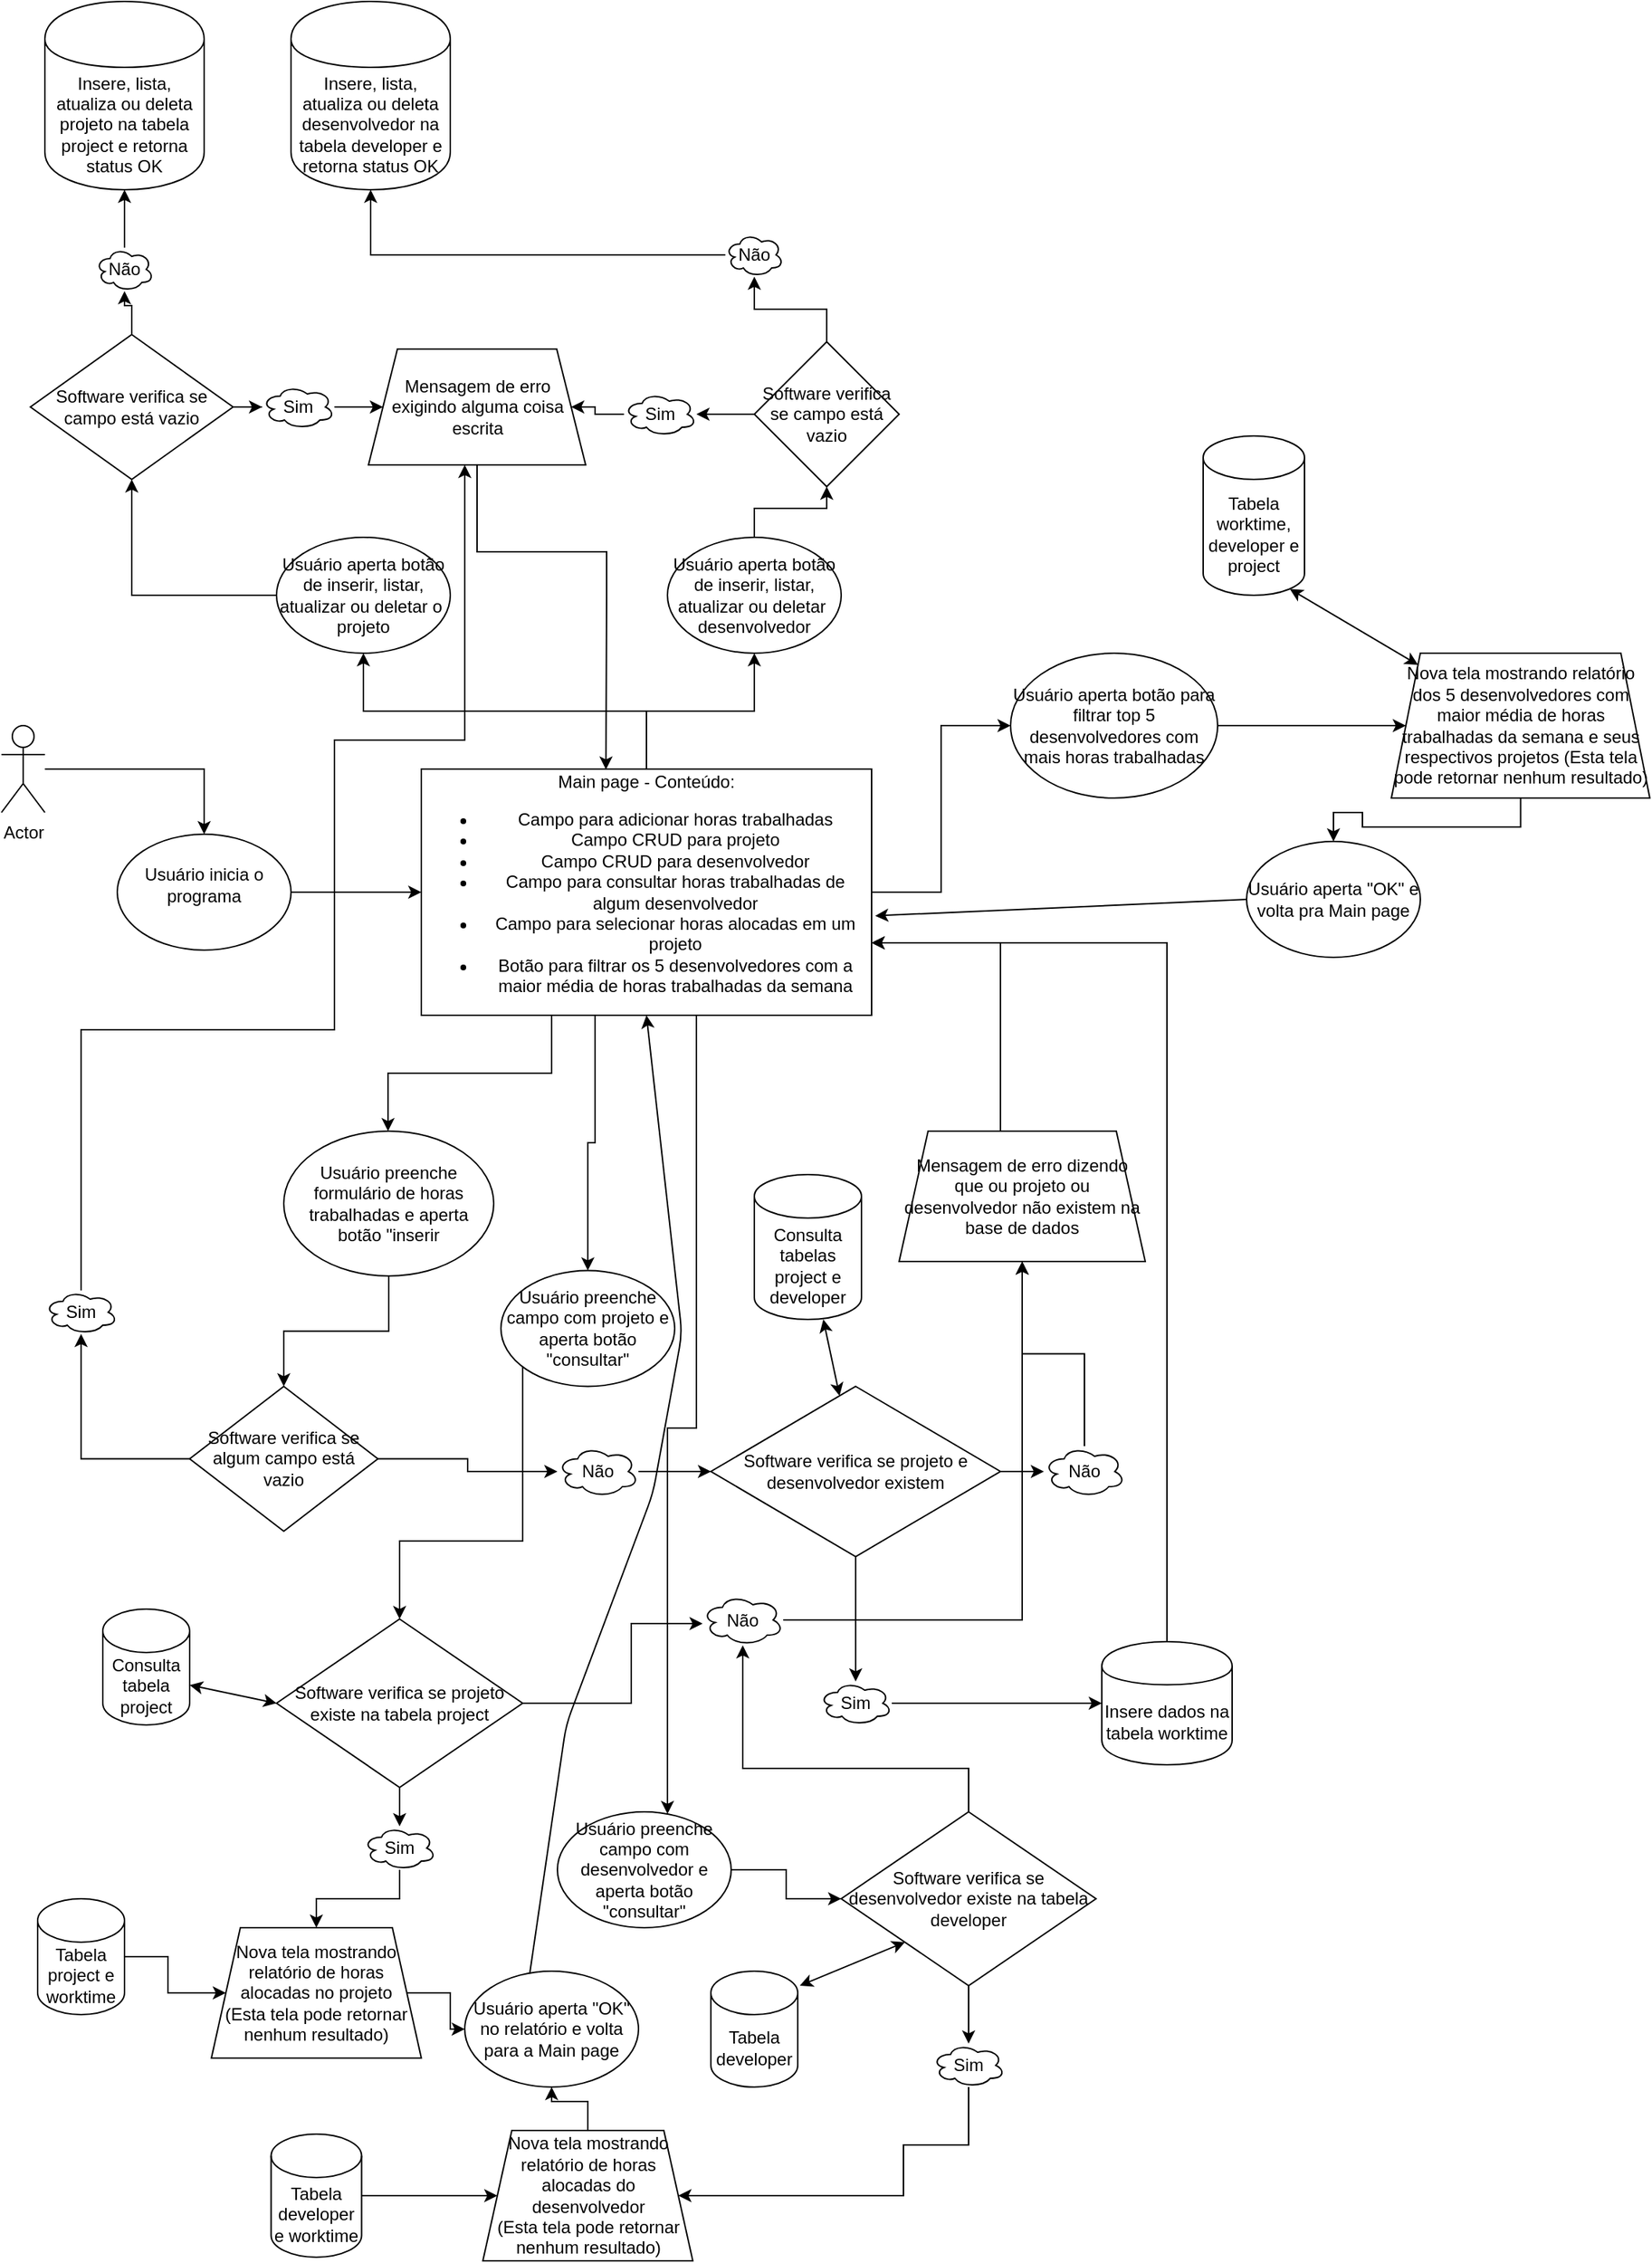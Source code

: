 <mxfile version="13.7.6" type="device"><diagram id="Rt6AzWXxNj7WiilX4KmN" name="Page-1"><mxGraphModel dx="981" dy="519" grid="1" gridSize="10" guides="1" tooltips="1" connect="1" arrows="1" fold="1" page="1" pageScale="1" pageWidth="827" pageHeight="1169" math="0" shadow="0"><root><mxCell id="0"/><mxCell id="1" parent="0"/><mxCell id="DWoTbPq_YrGVPqwbJBGN-22" value="" style="edgeStyle=orthogonalEdgeStyle;rounded=0;orthogonalLoop=1;jettySize=auto;html=1;" edge="1" parent="1" source="DWoTbPq_YrGVPqwbJBGN-1" target="DWoTbPq_YrGVPqwbJBGN-21"><mxGeometry relative="1" as="geometry"/></mxCell><mxCell id="DWoTbPq_YrGVPqwbJBGN-28" value="" style="edgeStyle=orthogonalEdgeStyle;rounded=0;orthogonalLoop=1;jettySize=auto;html=1;" edge="1" parent="1" source="DWoTbPq_YrGVPqwbJBGN-1" target="DWoTbPq_YrGVPqwbJBGN-27"><mxGeometry relative="1" as="geometry"/></mxCell><mxCell id="DWoTbPq_YrGVPqwbJBGN-62" value="" style="edgeStyle=orthogonalEdgeStyle;rounded=0;orthogonalLoop=1;jettySize=auto;html=1;" edge="1" parent="1" source="DWoTbPq_YrGVPqwbJBGN-1" target="DWoTbPq_YrGVPqwbJBGN-61"><mxGeometry relative="1" as="geometry"><Array as="points"><mxPoint x="390" y="760"/><mxPoint x="277" y="760"/></Array></mxGeometry></mxCell><mxCell id="DWoTbPq_YrGVPqwbJBGN-98" value="" style="edgeStyle=orthogonalEdgeStyle;rounded=0;orthogonalLoop=1;jettySize=auto;html=1;" edge="1" parent="1" source="DWoTbPq_YrGVPqwbJBGN-1" target="DWoTbPq_YrGVPqwbJBGN-97"><mxGeometry relative="1" as="geometry"><Array as="points"><mxPoint x="420" y="808"/><mxPoint x="415" y="808"/></Array></mxGeometry></mxCell><mxCell id="DWoTbPq_YrGVPqwbJBGN-119" value="" style="edgeStyle=orthogonalEdgeStyle;rounded=0;orthogonalLoop=1;jettySize=auto;html=1;" edge="1" parent="1" source="DWoTbPq_YrGVPqwbJBGN-1" target="DWoTbPq_YrGVPqwbJBGN-118"><mxGeometry relative="1" as="geometry"><Array as="points"><mxPoint x="490" y="1005"/><mxPoint x="470" y="1005"/></Array></mxGeometry></mxCell><mxCell id="DWoTbPq_YrGVPqwbJBGN-137" value="" style="edgeStyle=orthogonalEdgeStyle;rounded=0;orthogonalLoop=1;jettySize=auto;html=1;" edge="1" parent="1" source="DWoTbPq_YrGVPqwbJBGN-1" target="DWoTbPq_YrGVPqwbJBGN-136"><mxGeometry relative="1" as="geometry"/></mxCell><mxCell id="DWoTbPq_YrGVPqwbJBGN-1" value="Main page - Conteúdo:&lt;br&gt;&lt;ul&gt;&lt;li&gt;Campo para adicionar horas trabalhadas&lt;/li&gt;&lt;li&gt;Campo CRUD para projeto&lt;/li&gt;&lt;li&gt;Campo CRUD para desenvolvedor&lt;/li&gt;&lt;li&gt;Campo para consultar horas trabalhadas de algum desenvolvedor&lt;/li&gt;&lt;li&gt;Campo para selecionar horas alocadas em um projeto&lt;/li&gt;&lt;li&gt;Botão para filtrar os 5 desenvolvedores com a maior média de horas trabalhadas da semana&lt;/li&gt;&lt;/ul&gt;" style="rounded=0;whiteSpace=wrap;html=1;" vertex="1" parent="1"><mxGeometry x="300" y="550" width="311" height="170" as="geometry"/></mxCell><mxCell id="DWoTbPq_YrGVPqwbJBGN-12" value="" style="edgeStyle=orthogonalEdgeStyle;rounded=0;orthogonalLoop=1;jettySize=auto;html=1;" edge="1" parent="1" source="DWoTbPq_YrGVPqwbJBGN-3" target="DWoTbPq_YrGVPqwbJBGN-11"><mxGeometry relative="1" as="geometry"/></mxCell><mxCell id="DWoTbPq_YrGVPqwbJBGN-3" value="Actor" style="shape=umlActor;verticalLabelPosition=bottom;verticalAlign=top;html=1;outlineConnect=0;" vertex="1" parent="1"><mxGeometry x="10" y="520" width="30" height="60" as="geometry"/></mxCell><mxCell id="DWoTbPq_YrGVPqwbJBGN-13" value="" style="edgeStyle=orthogonalEdgeStyle;rounded=0;orthogonalLoop=1;jettySize=auto;html=1;" edge="1" parent="1" source="DWoTbPq_YrGVPqwbJBGN-11" target="DWoTbPq_YrGVPqwbJBGN-1"><mxGeometry relative="1" as="geometry"/></mxCell><mxCell id="DWoTbPq_YrGVPqwbJBGN-11" value="&lt;br&gt;Usuário inicia o programa&lt;br&gt;" style="ellipse;whiteSpace=wrap;html=1;verticalAlign=top;" vertex="1" parent="1"><mxGeometry x="90" y="595" width="120" height="80" as="geometry"/></mxCell><mxCell id="DWoTbPq_YrGVPqwbJBGN-30" value="" style="edgeStyle=orthogonalEdgeStyle;rounded=0;orthogonalLoop=1;jettySize=auto;html=1;" edge="1" parent="1" source="DWoTbPq_YrGVPqwbJBGN-21" target="DWoTbPq_YrGVPqwbJBGN-29"><mxGeometry relative="1" as="geometry"/></mxCell><mxCell id="DWoTbPq_YrGVPqwbJBGN-21" value="Usuário aperta botão de inserir, listar, atualizar ou deletar o&amp;nbsp; projeto" style="ellipse;whiteSpace=wrap;html=1;rounded=0;" vertex="1" parent="1"><mxGeometry x="200" y="390" width="120" height="80" as="geometry"/></mxCell><mxCell id="DWoTbPq_YrGVPqwbJBGN-25" value="Insere, lista, atualiza ou deleta projeto na tabela project&amp;nbsp;e retorna status OK" style="shape=cylinder;whiteSpace=wrap;html=1;boundedLbl=1;backgroundOutline=1;rounded=0;" vertex="1" parent="1"><mxGeometry x="40" y="20" width="110" height="130" as="geometry"/></mxCell><mxCell id="DWoTbPq_YrGVPqwbJBGN-49" value="" style="edgeStyle=orthogonalEdgeStyle;rounded=0;orthogonalLoop=1;jettySize=auto;html=1;" edge="1" parent="1" source="DWoTbPq_YrGVPqwbJBGN-27" target="DWoTbPq_YrGVPqwbJBGN-48"><mxGeometry relative="1" as="geometry"/></mxCell><mxCell id="DWoTbPq_YrGVPqwbJBGN-27" value="Usuário aperta botão de inserir, listar, atualizar ou deletar&amp;nbsp; desenvolvedor" style="ellipse;whiteSpace=wrap;html=1;rounded=0;" vertex="1" parent="1"><mxGeometry x="470" y="390" width="120" height="80" as="geometry"/></mxCell><mxCell id="DWoTbPq_YrGVPqwbJBGN-38" value="" style="edgeStyle=orthogonalEdgeStyle;rounded=0;orthogonalLoop=1;jettySize=auto;html=1;" edge="1" parent="1" source="DWoTbPq_YrGVPqwbJBGN-29" target="DWoTbPq_YrGVPqwbJBGN-37"><mxGeometry relative="1" as="geometry"/></mxCell><mxCell id="DWoTbPq_YrGVPqwbJBGN-46" value="" style="edgeStyle=orthogonalEdgeStyle;rounded=0;orthogonalLoop=1;jettySize=auto;html=1;" edge="1" parent="1" source="DWoTbPq_YrGVPqwbJBGN-29" target="DWoTbPq_YrGVPqwbJBGN-45"><mxGeometry relative="1" as="geometry"/></mxCell><mxCell id="DWoTbPq_YrGVPqwbJBGN-29" value="Software verifica se campo está vazio" style="rhombus;whiteSpace=wrap;html=1;rounded=0;" vertex="1" parent="1"><mxGeometry x="30" y="250" width="140" height="100" as="geometry"/></mxCell><mxCell id="DWoTbPq_YrGVPqwbJBGN-42" value="" style="edgeStyle=orthogonalEdgeStyle;rounded=0;orthogonalLoop=1;jettySize=auto;html=1;" edge="1" parent="1" source="DWoTbPq_YrGVPqwbJBGN-37" target="DWoTbPq_YrGVPqwbJBGN-41"><mxGeometry relative="1" as="geometry"/></mxCell><mxCell id="DWoTbPq_YrGVPqwbJBGN-37" value="Sim" style="ellipse;shape=cloud;whiteSpace=wrap;html=1;rounded=0;" vertex="1" parent="1"><mxGeometry x="190" y="285" width="50" height="30" as="geometry"/></mxCell><mxCell id="DWoTbPq_YrGVPqwbJBGN-60" value="" style="edgeStyle=orthogonalEdgeStyle;rounded=0;orthogonalLoop=1;jettySize=auto;html=1;entryX=0.41;entryY=0.002;entryDx=0;entryDy=0;entryPerimeter=0;" edge="1" parent="1" source="DWoTbPq_YrGVPqwbJBGN-41" target="DWoTbPq_YrGVPqwbJBGN-1"><mxGeometry relative="1" as="geometry"><Array as="points"><mxPoint x="339" y="400"/><mxPoint x="428" y="400"/><mxPoint x="428" y="430"/></Array></mxGeometry></mxCell><mxCell id="DWoTbPq_YrGVPqwbJBGN-41" value="Mensagem de erro exigindo alguma coisa escrita" style="shape=trapezoid;perimeter=trapezoidPerimeter;whiteSpace=wrap;html=1;fixedSize=1;rounded=0;" vertex="1" parent="1"><mxGeometry x="263.5" y="260" width="150" height="80" as="geometry"/></mxCell><mxCell id="DWoTbPq_YrGVPqwbJBGN-47" value="" style="edgeStyle=orthogonalEdgeStyle;rounded=0;orthogonalLoop=1;jettySize=auto;html=1;" edge="1" parent="1" source="DWoTbPq_YrGVPqwbJBGN-45" target="DWoTbPq_YrGVPqwbJBGN-25"><mxGeometry relative="1" as="geometry"/></mxCell><mxCell id="DWoTbPq_YrGVPqwbJBGN-45" value="Não" style="ellipse;shape=cloud;whiteSpace=wrap;html=1;rounded=0;" vertex="1" parent="1"><mxGeometry x="75" y="190" width="40" height="30" as="geometry"/></mxCell><mxCell id="DWoTbPq_YrGVPqwbJBGN-51" value="" style="edgeStyle=orthogonalEdgeStyle;rounded=0;orthogonalLoop=1;jettySize=auto;html=1;" edge="1" parent="1" source="DWoTbPq_YrGVPqwbJBGN-48" target="DWoTbPq_YrGVPqwbJBGN-50"><mxGeometry relative="1" as="geometry"/></mxCell><mxCell id="DWoTbPq_YrGVPqwbJBGN-55" value="" style="edgeStyle=orthogonalEdgeStyle;rounded=0;orthogonalLoop=1;jettySize=auto;html=1;" edge="1" parent="1" source="DWoTbPq_YrGVPqwbJBGN-48" target="DWoTbPq_YrGVPqwbJBGN-54"><mxGeometry relative="1" as="geometry"/></mxCell><mxCell id="DWoTbPq_YrGVPqwbJBGN-48" value="Software verifica se campo está vazio" style="rhombus;whiteSpace=wrap;html=1;rounded=0;" vertex="1" parent="1"><mxGeometry x="530" y="255" width="100" height="100" as="geometry"/></mxCell><mxCell id="DWoTbPq_YrGVPqwbJBGN-52" value="" style="edgeStyle=orthogonalEdgeStyle;rounded=0;orthogonalLoop=1;jettySize=auto;html=1;" edge="1" parent="1" source="DWoTbPq_YrGVPqwbJBGN-50" target="DWoTbPq_YrGVPqwbJBGN-41"><mxGeometry relative="1" as="geometry"/></mxCell><mxCell id="DWoTbPq_YrGVPqwbJBGN-50" value="Sim" style="ellipse;shape=cloud;whiteSpace=wrap;html=1;rounded=0;" vertex="1" parent="1"><mxGeometry x="440" y="290" width="50" height="30" as="geometry"/></mxCell><mxCell id="DWoTbPq_YrGVPqwbJBGN-59" value="" style="edgeStyle=orthogonalEdgeStyle;rounded=0;orthogonalLoop=1;jettySize=auto;html=1;" edge="1" parent="1" source="DWoTbPq_YrGVPqwbJBGN-54" target="DWoTbPq_YrGVPqwbJBGN-57"><mxGeometry relative="1" as="geometry"/></mxCell><mxCell id="DWoTbPq_YrGVPqwbJBGN-54" value="Não" style="ellipse;shape=cloud;whiteSpace=wrap;html=1;rounded=0;" vertex="1" parent="1"><mxGeometry x="510" y="180" width="40" height="30" as="geometry"/></mxCell><mxCell id="DWoTbPq_YrGVPqwbJBGN-57" value="Insere, lista, atualiza ou deleta desenvolvedor na tabela developer&amp;nbsp;e retorna status OK" style="shape=cylinder;whiteSpace=wrap;html=1;boundedLbl=1;backgroundOutline=1;rounded=0;" vertex="1" parent="1"><mxGeometry x="210" y="20" width="110" height="130" as="geometry"/></mxCell><mxCell id="DWoTbPq_YrGVPqwbJBGN-64" value="" style="edgeStyle=orthogonalEdgeStyle;rounded=0;orthogonalLoop=1;jettySize=auto;html=1;" edge="1" parent="1" source="DWoTbPq_YrGVPqwbJBGN-61" target="DWoTbPq_YrGVPqwbJBGN-63"><mxGeometry relative="1" as="geometry"/></mxCell><mxCell id="DWoTbPq_YrGVPqwbJBGN-61" value="Usuário preenche formulário de horas trabalhadas e aperta botão &quot;inserir" style="ellipse;whiteSpace=wrap;html=1;rounded=0;" vertex="1" parent="1"><mxGeometry x="205" y="800" width="145" height="100" as="geometry"/></mxCell><mxCell id="DWoTbPq_YrGVPqwbJBGN-68" value="" style="edgeStyle=orthogonalEdgeStyle;rounded=0;orthogonalLoop=1;jettySize=auto;html=1;" edge="1" parent="1" source="DWoTbPq_YrGVPqwbJBGN-63" target="DWoTbPq_YrGVPqwbJBGN-67"><mxGeometry relative="1" as="geometry"/></mxCell><mxCell id="DWoTbPq_YrGVPqwbJBGN-73" value="" style="edgeStyle=orthogonalEdgeStyle;rounded=0;orthogonalLoop=1;jettySize=auto;html=1;" edge="1" parent="1" source="DWoTbPq_YrGVPqwbJBGN-63" target="DWoTbPq_YrGVPqwbJBGN-71"><mxGeometry relative="1" as="geometry"/></mxCell><mxCell id="DWoTbPq_YrGVPqwbJBGN-63" value="Software verifica se algum campo está vazio" style="rhombus;whiteSpace=wrap;html=1;rounded=0;" vertex="1" parent="1"><mxGeometry x="140" y="976.25" width="130" height="100" as="geometry"/></mxCell><mxCell id="DWoTbPq_YrGVPqwbJBGN-70" value="" style="edgeStyle=orthogonalEdgeStyle;rounded=0;orthogonalLoop=1;jettySize=auto;html=1;" edge="1" parent="1" source="DWoTbPq_YrGVPqwbJBGN-67" target="DWoTbPq_YrGVPqwbJBGN-41"><mxGeometry relative="1" as="geometry"><Array as="points"><mxPoint x="65" y="730"/><mxPoint x="240" y="730"/><mxPoint x="240" y="530"/><mxPoint x="330" y="530"/></Array></mxGeometry></mxCell><mxCell id="DWoTbPq_YrGVPqwbJBGN-67" value="Sim" style="ellipse;shape=cloud;whiteSpace=wrap;html=1;rounded=0;" vertex="1" parent="1"><mxGeometry x="40" y="910" width="50" height="30" as="geometry"/></mxCell><mxCell id="DWoTbPq_YrGVPqwbJBGN-82" value="" style="edgeStyle=orthogonalEdgeStyle;rounded=0;orthogonalLoop=1;jettySize=auto;html=1;" edge="1" parent="1" source="DWoTbPq_YrGVPqwbJBGN-71" target="DWoTbPq_YrGVPqwbJBGN-81"><mxGeometry relative="1" as="geometry"/></mxCell><mxCell id="DWoTbPq_YrGVPqwbJBGN-71" value="Não" style="ellipse;shape=cloud;whiteSpace=wrap;html=1;rounded=0;" vertex="1" parent="1"><mxGeometry x="394" y="1017.5" width="56" height="35" as="geometry"/></mxCell><mxCell id="DWoTbPq_YrGVPqwbJBGN-86" value="" style="edgeStyle=orthogonalEdgeStyle;rounded=0;orthogonalLoop=1;jettySize=auto;html=1;" edge="1" parent="1" source="DWoTbPq_YrGVPqwbJBGN-81" target="DWoTbPq_YrGVPqwbJBGN-85"><mxGeometry relative="1" as="geometry"/></mxCell><mxCell id="DWoTbPq_YrGVPqwbJBGN-92" value="" style="edgeStyle=orthogonalEdgeStyle;rounded=0;orthogonalLoop=1;jettySize=auto;html=1;" edge="1" parent="1" source="DWoTbPq_YrGVPqwbJBGN-81" target="DWoTbPq_YrGVPqwbJBGN-91"><mxGeometry relative="1" as="geometry"/></mxCell><mxCell id="DWoTbPq_YrGVPqwbJBGN-81" value="Software verifica se projeto e desenvolvedor existem" style="rhombus;whiteSpace=wrap;html=1;rounded=0;" vertex="1" parent="1"><mxGeometry x="500" y="976.25" width="200" height="117.5" as="geometry"/></mxCell><mxCell id="DWoTbPq_YrGVPqwbJBGN-83" value="Consulta tabelas project e developer" style="shape=cylinder3;whiteSpace=wrap;html=1;boundedLbl=1;backgroundOutline=1;size=15;" vertex="1" parent="1"><mxGeometry x="530" y="830" width="74" height="100" as="geometry"/></mxCell><mxCell id="DWoTbPq_YrGVPqwbJBGN-89" value="" style="edgeStyle=orthogonalEdgeStyle;rounded=0;orthogonalLoop=1;jettySize=auto;html=1;" edge="1" parent="1" source="DWoTbPq_YrGVPqwbJBGN-85" target="DWoTbPq_YrGVPqwbJBGN-88"><mxGeometry relative="1" as="geometry"/></mxCell><mxCell id="DWoTbPq_YrGVPqwbJBGN-85" value="Não" style="ellipse;shape=cloud;whiteSpace=wrap;html=1;rounded=0;" vertex="1" parent="1"><mxGeometry x="730" y="1017.5" width="56" height="35" as="geometry"/></mxCell><mxCell id="DWoTbPq_YrGVPqwbJBGN-90" value="" style="edgeStyle=orthogonalEdgeStyle;rounded=0;orthogonalLoop=1;jettySize=auto;html=1;" edge="1" parent="1" source="DWoTbPq_YrGVPqwbJBGN-88" target="DWoTbPq_YrGVPqwbJBGN-1"><mxGeometry relative="1" as="geometry"><Array as="points"><mxPoint x="700" y="670"/></Array></mxGeometry></mxCell><mxCell id="DWoTbPq_YrGVPqwbJBGN-88" value="Mensagem de erro dizendo que ou projeto ou desenvolvedor não existem na base de dados" style="shape=trapezoid;perimeter=trapezoidPerimeter;whiteSpace=wrap;html=1;fixedSize=1;rounded=0;" vertex="1" parent="1"><mxGeometry x="630" y="800" width="170" height="90" as="geometry"/></mxCell><mxCell id="DWoTbPq_YrGVPqwbJBGN-94" value="" style="edgeStyle=orthogonalEdgeStyle;rounded=0;orthogonalLoop=1;jettySize=auto;html=1;" edge="1" parent="1" source="DWoTbPq_YrGVPqwbJBGN-91" target="DWoTbPq_YrGVPqwbJBGN-93"><mxGeometry relative="1" as="geometry"/></mxCell><mxCell id="DWoTbPq_YrGVPqwbJBGN-91" value="Sim" style="ellipse;shape=cloud;whiteSpace=wrap;html=1;rounded=0;" vertex="1" parent="1"><mxGeometry x="575" y="1180" width="50" height="30" as="geometry"/></mxCell><mxCell id="DWoTbPq_YrGVPqwbJBGN-95" value="" style="edgeStyle=orthogonalEdgeStyle;rounded=0;orthogonalLoop=1;jettySize=auto;html=1;" edge="1" parent="1" source="DWoTbPq_YrGVPqwbJBGN-93" target="DWoTbPq_YrGVPqwbJBGN-1"><mxGeometry relative="1" as="geometry"><Array as="points"><mxPoint x="815" y="670"/></Array></mxGeometry></mxCell><mxCell id="DWoTbPq_YrGVPqwbJBGN-93" value="Insere dados na tabela worktime&lt;br&gt;" style="shape=cylinder;whiteSpace=wrap;html=1;boundedLbl=1;backgroundOutline=1;rounded=0;" vertex="1" parent="1"><mxGeometry x="770" y="1152.5" width="90" height="85" as="geometry"/></mxCell><mxCell id="DWoTbPq_YrGVPqwbJBGN-104" value="" style="edgeStyle=orthogonalEdgeStyle;rounded=0;orthogonalLoop=1;jettySize=auto;html=1;" edge="1" parent="1" source="DWoTbPq_YrGVPqwbJBGN-97" target="DWoTbPq_YrGVPqwbJBGN-103"><mxGeometry relative="1" as="geometry"><Array as="points"><mxPoint x="370" y="1083"/><mxPoint x="285" y="1083"/></Array></mxGeometry></mxCell><mxCell id="DWoTbPq_YrGVPqwbJBGN-97" value="Usuário preenche campo com projeto e aperta botão &quot;consultar&quot;" style="ellipse;whiteSpace=wrap;html=1;rounded=0;" vertex="1" parent="1"><mxGeometry x="355" y="896.25" width="120" height="80" as="geometry"/></mxCell><mxCell id="DWoTbPq_YrGVPqwbJBGN-99" value="" style="endArrow=classic;startArrow=classic;html=1;" edge="1" parent="1" source="DWoTbPq_YrGVPqwbJBGN-81" target="DWoTbPq_YrGVPqwbJBGN-83"><mxGeometry width="50" height="50" relative="1" as="geometry"><mxPoint x="554" y="945" as="sourcePoint"/><mxPoint x="604" y="895" as="targetPoint"/></mxGeometry></mxCell><mxCell id="DWoTbPq_YrGVPqwbJBGN-109" value="" style="edgeStyle=orthogonalEdgeStyle;rounded=0;orthogonalLoop=1;jettySize=auto;html=1;" edge="1" parent="1" source="DWoTbPq_YrGVPqwbJBGN-103" target="DWoTbPq_YrGVPqwbJBGN-108"><mxGeometry relative="1" as="geometry"><Array as="points"><mxPoint x="445" y="1195"/><mxPoint x="445" y="1140"/></Array></mxGeometry></mxCell><mxCell id="DWoTbPq_YrGVPqwbJBGN-113" value="" style="edgeStyle=orthogonalEdgeStyle;rounded=0;orthogonalLoop=1;jettySize=auto;html=1;" edge="1" parent="1" source="DWoTbPq_YrGVPqwbJBGN-103" target="DWoTbPq_YrGVPqwbJBGN-112"><mxGeometry relative="1" as="geometry"/></mxCell><mxCell id="DWoTbPq_YrGVPqwbJBGN-103" value="Software verifica se projeto existe na tabela project" style="rhombus;whiteSpace=wrap;html=1;rounded=0;" vertex="1" parent="1"><mxGeometry x="200" y="1136.88" width="170" height="116.25" as="geometry"/></mxCell><mxCell id="DWoTbPq_YrGVPqwbJBGN-105" value="Consulta tabela project" style="shape=cylinder3;whiteSpace=wrap;html=1;boundedLbl=1;backgroundOutline=1;size=15;" vertex="1" parent="1"><mxGeometry x="80" y="1130" width="60" height="80" as="geometry"/></mxCell><mxCell id="DWoTbPq_YrGVPqwbJBGN-106" value="" style="endArrow=classic;startArrow=classic;html=1;exitX=1;exitY=0;exitDx=0;exitDy=52.5;exitPerimeter=0;entryX=0;entryY=0.5;entryDx=0;entryDy=0;" edge="1" parent="1" source="DWoTbPq_YrGVPqwbJBGN-105" target="DWoTbPq_YrGVPqwbJBGN-103"><mxGeometry width="50" height="50" relative="1" as="geometry"><mxPoint x="370" y="1130" as="sourcePoint"/><mxPoint x="420" y="1080" as="targetPoint"/></mxGeometry></mxCell><mxCell id="DWoTbPq_YrGVPqwbJBGN-111" value="" style="edgeStyle=orthogonalEdgeStyle;rounded=0;orthogonalLoop=1;jettySize=auto;html=1;" edge="1" parent="1" source="DWoTbPq_YrGVPqwbJBGN-108" target="DWoTbPq_YrGVPqwbJBGN-88"><mxGeometry relative="1" as="geometry"/></mxCell><mxCell id="DWoTbPq_YrGVPqwbJBGN-108" value="Não" style="ellipse;shape=cloud;whiteSpace=wrap;html=1;rounded=0;" vertex="1" parent="1"><mxGeometry x="494" y="1120.0" width="56" height="35" as="geometry"/></mxCell><mxCell id="DWoTbPq_YrGVPqwbJBGN-115" value="" style="edgeStyle=orthogonalEdgeStyle;rounded=0;orthogonalLoop=1;jettySize=auto;html=1;" edge="1" parent="1" source="DWoTbPq_YrGVPqwbJBGN-112" target="DWoTbPq_YrGVPqwbJBGN-114"><mxGeometry relative="1" as="geometry"/></mxCell><mxCell id="DWoTbPq_YrGVPqwbJBGN-112" value="Sim" style="ellipse;shape=cloud;whiteSpace=wrap;html=1;rounded=0;" vertex="1" parent="1"><mxGeometry x="260" y="1280" width="50" height="30" as="geometry"/></mxCell><mxCell id="DWoTbPq_YrGVPqwbJBGN-135" value="" style="edgeStyle=orthogonalEdgeStyle;rounded=0;orthogonalLoop=1;jettySize=auto;html=1;" edge="1" parent="1" source="DWoTbPq_YrGVPqwbJBGN-114" target="DWoTbPq_YrGVPqwbJBGN-133"><mxGeometry relative="1" as="geometry"/></mxCell><mxCell id="DWoTbPq_YrGVPqwbJBGN-114" value="Nova tela mostrando relatório de horas alocadas no projeto&lt;br&gt;(Esta tela pode retornar nenhum resultado)" style="shape=trapezoid;perimeter=trapezoidPerimeter;whiteSpace=wrap;html=1;fixedSize=1;rounded=0;" vertex="1" parent="1"><mxGeometry x="155" y="1350" width="145" height="90" as="geometry"/></mxCell><mxCell id="DWoTbPq_YrGVPqwbJBGN-117" value="" style="edgeStyle=orthogonalEdgeStyle;rounded=0;orthogonalLoop=1;jettySize=auto;html=1;" edge="1" parent="1" source="DWoTbPq_YrGVPqwbJBGN-116" target="DWoTbPq_YrGVPqwbJBGN-114"><mxGeometry relative="1" as="geometry"/></mxCell><mxCell id="DWoTbPq_YrGVPqwbJBGN-116" value="Tabela project e worktime" style="shape=cylinder3;whiteSpace=wrap;html=1;boundedLbl=1;backgroundOutline=1;size=15;" vertex="1" parent="1"><mxGeometry x="35" y="1330" width="60" height="80" as="geometry"/></mxCell><mxCell id="DWoTbPq_YrGVPqwbJBGN-121" value="" style="edgeStyle=orthogonalEdgeStyle;rounded=0;orthogonalLoop=1;jettySize=auto;html=1;" edge="1" parent="1" source="DWoTbPq_YrGVPqwbJBGN-118" target="DWoTbPq_YrGVPqwbJBGN-120"><mxGeometry relative="1" as="geometry"/></mxCell><mxCell id="DWoTbPq_YrGVPqwbJBGN-118" value="Usuário preenche campo com desenvolvedor e aperta botão &quot;consultar&quot;" style="ellipse;whiteSpace=wrap;html=1;rounded=0;" vertex="1" parent="1"><mxGeometry x="394" y="1270" width="120" height="80" as="geometry"/></mxCell><mxCell id="DWoTbPq_YrGVPqwbJBGN-122" value="" style="edgeStyle=orthogonalEdgeStyle;rounded=0;orthogonalLoop=1;jettySize=auto;html=1;" edge="1" parent="1" source="DWoTbPq_YrGVPqwbJBGN-120" target="DWoTbPq_YrGVPqwbJBGN-108"><mxGeometry relative="1" as="geometry"><Array as="points"><mxPoint x="522" y="1240"/></Array></mxGeometry></mxCell><mxCell id="DWoTbPq_YrGVPqwbJBGN-128" value="" style="edgeStyle=orthogonalEdgeStyle;rounded=0;orthogonalLoop=1;jettySize=auto;html=1;" edge="1" parent="1" source="DWoTbPq_YrGVPqwbJBGN-120" target="DWoTbPq_YrGVPqwbJBGN-126"><mxGeometry relative="1" as="geometry"/></mxCell><mxCell id="DWoTbPq_YrGVPqwbJBGN-120" value="Software verifica se desenvolvedor existe na tabela developer" style="rhombus;whiteSpace=wrap;html=1;rounded=0;" vertex="1" parent="1"><mxGeometry x="590" y="1270" width="176" height="120" as="geometry"/></mxCell><mxCell id="DWoTbPq_YrGVPqwbJBGN-123" value="Tabela developer" style="shape=cylinder3;whiteSpace=wrap;html=1;boundedLbl=1;backgroundOutline=1;size=15;" vertex="1" parent="1"><mxGeometry x="500" y="1380" width="60" height="80" as="geometry"/></mxCell><mxCell id="DWoTbPq_YrGVPqwbJBGN-125" value="" style="endArrow=classic;startArrow=classic;html=1;entryX=0;entryY=1;entryDx=0;entryDy=0;exitX=1.024;exitY=0.125;exitDx=0;exitDy=0;exitPerimeter=0;" edge="1" parent="1" source="DWoTbPq_YrGVPqwbJBGN-123" target="DWoTbPq_YrGVPqwbJBGN-120"><mxGeometry width="50" height="50" relative="1" as="geometry"><mxPoint x="370" y="1390" as="sourcePoint"/><mxPoint x="420" y="1340" as="targetPoint"/></mxGeometry></mxCell><mxCell id="DWoTbPq_YrGVPqwbJBGN-130" value="" style="edgeStyle=orthogonalEdgeStyle;rounded=0;orthogonalLoop=1;jettySize=auto;html=1;" edge="1" parent="1" source="DWoTbPq_YrGVPqwbJBGN-126" target="DWoTbPq_YrGVPqwbJBGN-129"><mxGeometry relative="1" as="geometry"><Array as="points"><mxPoint x="678" y="1500"/><mxPoint x="633" y="1500"/></Array></mxGeometry></mxCell><mxCell id="DWoTbPq_YrGVPqwbJBGN-126" value="Sim" style="ellipse;shape=cloud;whiteSpace=wrap;html=1;rounded=0;" vertex="1" parent="1"><mxGeometry x="653" y="1430" width="50" height="30" as="geometry"/></mxCell><mxCell id="DWoTbPq_YrGVPqwbJBGN-134" value="" style="edgeStyle=orthogonalEdgeStyle;rounded=0;orthogonalLoop=1;jettySize=auto;html=1;" edge="1" parent="1" source="DWoTbPq_YrGVPqwbJBGN-129" target="DWoTbPq_YrGVPqwbJBGN-133"><mxGeometry relative="1" as="geometry"/></mxCell><mxCell id="DWoTbPq_YrGVPqwbJBGN-129" value="Nova tela mostrando relatório de horas alocadas do desenvolvedor&lt;br&gt;(Esta tela pode retornar nenhum resultado)" style="shape=trapezoid;perimeter=trapezoidPerimeter;whiteSpace=wrap;html=1;fixedSize=1;rounded=0;" vertex="1" parent="1"><mxGeometry x="342.5" y="1490" width="145" height="90" as="geometry"/></mxCell><mxCell id="DWoTbPq_YrGVPqwbJBGN-132" value="" style="edgeStyle=orthogonalEdgeStyle;rounded=0;orthogonalLoop=1;jettySize=auto;html=1;" edge="1" parent="1" source="DWoTbPq_YrGVPqwbJBGN-131" target="DWoTbPq_YrGVPqwbJBGN-129"><mxGeometry relative="1" as="geometry"/></mxCell><mxCell id="DWoTbPq_YrGVPqwbJBGN-131" value="Tabela developer e worktime" style="shape=cylinder3;whiteSpace=wrap;html=1;boundedLbl=1;backgroundOutline=1;size=15;" vertex="1" parent="1"><mxGeometry x="196.25" y="1492.5" width="62.5" height="85" as="geometry"/></mxCell><mxCell id="DWoTbPq_YrGVPqwbJBGN-133" value="Usuário aperta &quot;OK&quot; no relatório e volta para a Main page" style="ellipse;whiteSpace=wrap;html=1;rounded=0;" vertex="1" parent="1"><mxGeometry x="330" y="1380" width="120" height="80" as="geometry"/></mxCell><mxCell id="DWoTbPq_YrGVPqwbJBGN-141" value="" style="edgeStyle=orthogonalEdgeStyle;rounded=0;orthogonalLoop=1;jettySize=auto;html=1;" edge="1" parent="1" source="DWoTbPq_YrGVPqwbJBGN-136" target="DWoTbPq_YrGVPqwbJBGN-140"><mxGeometry relative="1" as="geometry"/></mxCell><mxCell id="DWoTbPq_YrGVPqwbJBGN-136" value="Usuário aperta botão para filtrar top 5 desenvolvedores com mais horas trabalhadas" style="ellipse;whiteSpace=wrap;html=1;rounded=0;" vertex="1" parent="1"><mxGeometry x="707" y="470" width="143" height="100" as="geometry"/></mxCell><mxCell id="DWoTbPq_YrGVPqwbJBGN-145" value="" style="edgeStyle=orthogonalEdgeStyle;rounded=0;orthogonalLoop=1;jettySize=auto;html=1;" edge="1" parent="1" source="DWoTbPq_YrGVPqwbJBGN-140" target="DWoTbPq_YrGVPqwbJBGN-144"><mxGeometry relative="1" as="geometry"/></mxCell><mxCell id="DWoTbPq_YrGVPqwbJBGN-140" value="Nova tela mostrando relatório dos 5 desenvolvedores com maior média de horas trabalhadas da semana e seus respectivos projetos (Esta tela pode retornar nenhum resultado)" style="shape=trapezoid;perimeter=trapezoidPerimeter;whiteSpace=wrap;html=1;fixedSize=1;rounded=0;" vertex="1" parent="1"><mxGeometry x="970" y="470" width="178.5" height="100" as="geometry"/></mxCell><mxCell id="DWoTbPq_YrGVPqwbJBGN-142" value="Tabela worktime, developer e project" style="shape=cylinder3;whiteSpace=wrap;html=1;boundedLbl=1;backgroundOutline=1;size=15;" vertex="1" parent="1"><mxGeometry x="840" y="320" width="70" height="110" as="geometry"/></mxCell><mxCell id="DWoTbPq_YrGVPqwbJBGN-143" value="" style="endArrow=classic;startArrow=classic;html=1;exitX=0.855;exitY=1;exitDx=0;exitDy=-4.35;exitPerimeter=0;" edge="1" parent="1" source="DWoTbPq_YrGVPqwbJBGN-142" target="DWoTbPq_YrGVPqwbJBGN-140"><mxGeometry width="50" height="50" relative="1" as="geometry"><mxPoint x="840" y="400" as="sourcePoint"/><mxPoint x="890" y="350" as="targetPoint"/></mxGeometry></mxCell><mxCell id="DWoTbPq_YrGVPqwbJBGN-144" value="Usuário aperta &quot;OK&quot; e volta pra Main page" style="ellipse;whiteSpace=wrap;html=1;rounded=0;" vertex="1" parent="1"><mxGeometry x="870" y="600" width="120" height="80" as="geometry"/></mxCell><mxCell id="DWoTbPq_YrGVPqwbJBGN-146" value="" style="endArrow=classic;html=1;exitX=0;exitY=0.5;exitDx=0;exitDy=0;entryX=1.008;entryY=0.596;entryDx=0;entryDy=0;entryPerimeter=0;" edge="1" parent="1" source="DWoTbPq_YrGVPqwbJBGN-144" target="DWoTbPq_YrGVPqwbJBGN-1"><mxGeometry width="50" height="50" relative="1" as="geometry"><mxPoint x="840" y="650" as="sourcePoint"/><mxPoint x="890" y="600" as="targetPoint"/></mxGeometry></mxCell><mxCell id="DWoTbPq_YrGVPqwbJBGN-147" value="" style="endArrow=classic;html=1;exitX=0.374;exitY=0.021;exitDx=0;exitDy=0;exitPerimeter=0;entryX=0.5;entryY=1;entryDx=0;entryDy=0;" edge="1" parent="1" source="DWoTbPq_YrGVPqwbJBGN-133" target="DWoTbPq_YrGVPqwbJBGN-1"><mxGeometry width="50" height="50" relative="1" as="geometry"><mxPoint x="450" y="1270" as="sourcePoint"/><mxPoint x="500" y="1220" as="targetPoint"/><Array as="points"><mxPoint x="400" y="1210"/><mxPoint x="460" y="1050"/><mxPoint x="480" y="940"/></Array></mxGeometry></mxCell></root></mxGraphModel></diagram></mxfile>